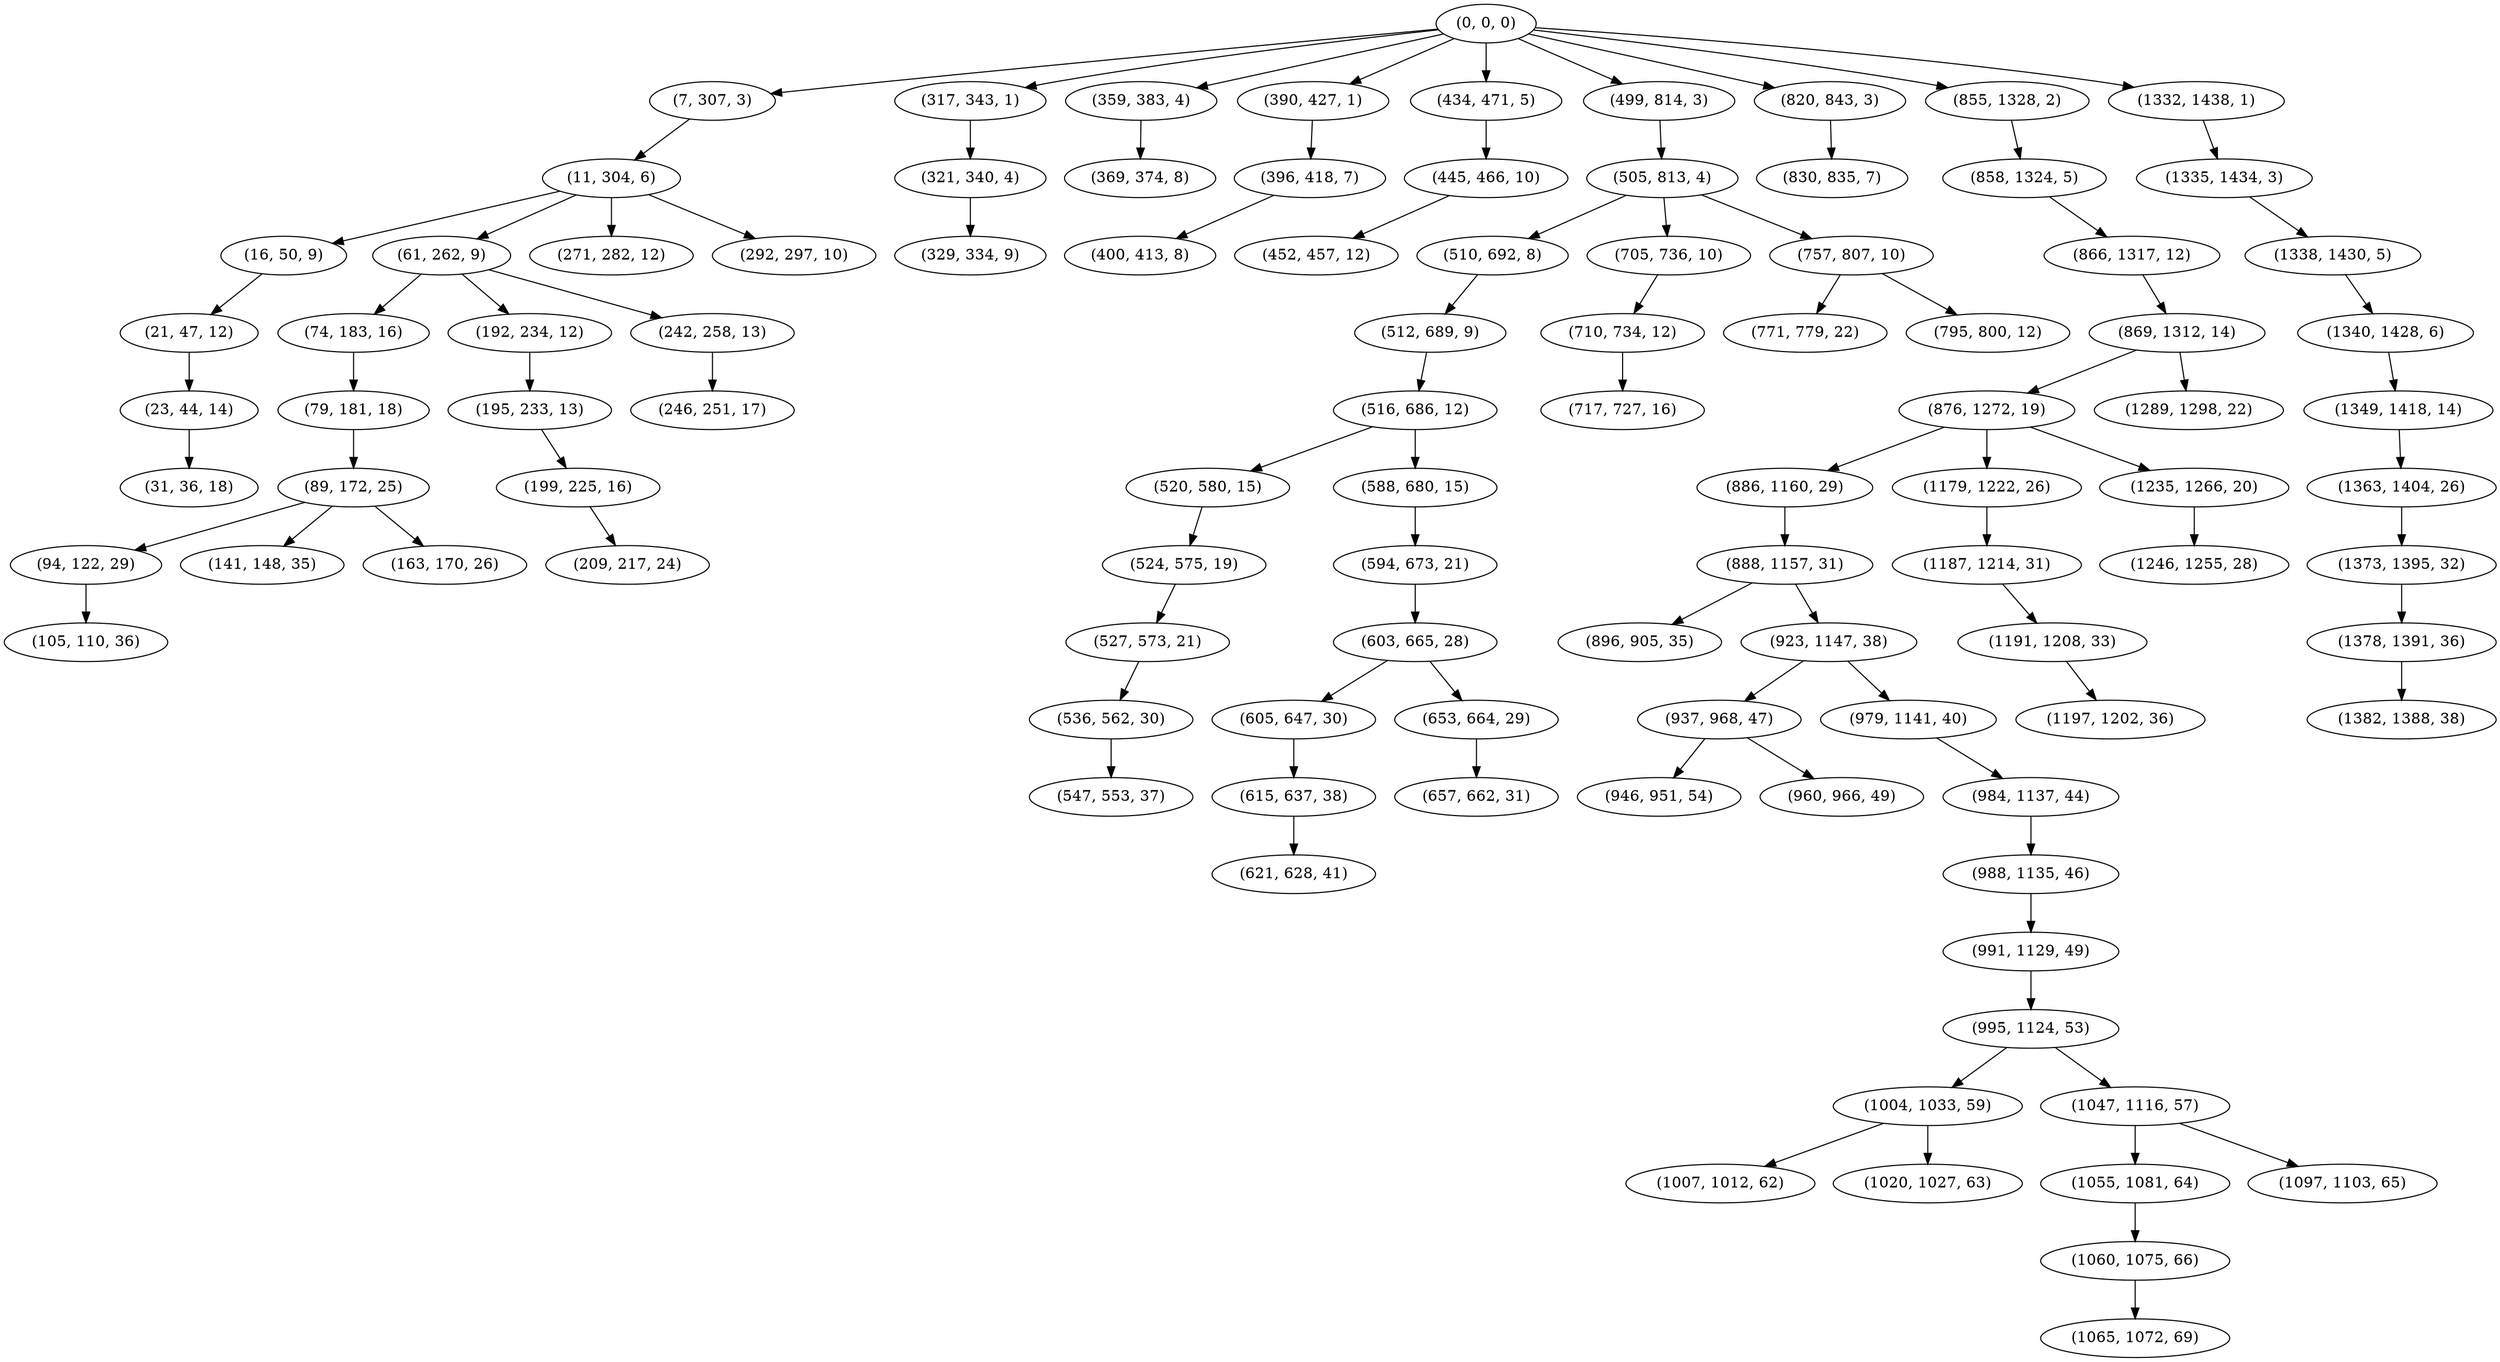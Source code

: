 digraph tree {
    "(0, 0, 0)";
    "(7, 307, 3)";
    "(11, 304, 6)";
    "(16, 50, 9)";
    "(21, 47, 12)";
    "(23, 44, 14)";
    "(31, 36, 18)";
    "(61, 262, 9)";
    "(74, 183, 16)";
    "(79, 181, 18)";
    "(89, 172, 25)";
    "(94, 122, 29)";
    "(105, 110, 36)";
    "(141, 148, 35)";
    "(163, 170, 26)";
    "(192, 234, 12)";
    "(195, 233, 13)";
    "(199, 225, 16)";
    "(209, 217, 24)";
    "(242, 258, 13)";
    "(246, 251, 17)";
    "(271, 282, 12)";
    "(292, 297, 10)";
    "(317, 343, 1)";
    "(321, 340, 4)";
    "(329, 334, 9)";
    "(359, 383, 4)";
    "(369, 374, 8)";
    "(390, 427, 1)";
    "(396, 418, 7)";
    "(400, 413, 8)";
    "(434, 471, 5)";
    "(445, 466, 10)";
    "(452, 457, 12)";
    "(499, 814, 3)";
    "(505, 813, 4)";
    "(510, 692, 8)";
    "(512, 689, 9)";
    "(516, 686, 12)";
    "(520, 580, 15)";
    "(524, 575, 19)";
    "(527, 573, 21)";
    "(536, 562, 30)";
    "(547, 553, 37)";
    "(588, 680, 15)";
    "(594, 673, 21)";
    "(603, 665, 28)";
    "(605, 647, 30)";
    "(615, 637, 38)";
    "(621, 628, 41)";
    "(653, 664, 29)";
    "(657, 662, 31)";
    "(705, 736, 10)";
    "(710, 734, 12)";
    "(717, 727, 16)";
    "(757, 807, 10)";
    "(771, 779, 22)";
    "(795, 800, 12)";
    "(820, 843, 3)";
    "(830, 835, 7)";
    "(855, 1328, 2)";
    "(858, 1324, 5)";
    "(866, 1317, 12)";
    "(869, 1312, 14)";
    "(876, 1272, 19)";
    "(886, 1160, 29)";
    "(888, 1157, 31)";
    "(896, 905, 35)";
    "(923, 1147, 38)";
    "(937, 968, 47)";
    "(946, 951, 54)";
    "(960, 966, 49)";
    "(979, 1141, 40)";
    "(984, 1137, 44)";
    "(988, 1135, 46)";
    "(991, 1129, 49)";
    "(995, 1124, 53)";
    "(1004, 1033, 59)";
    "(1007, 1012, 62)";
    "(1020, 1027, 63)";
    "(1047, 1116, 57)";
    "(1055, 1081, 64)";
    "(1060, 1075, 66)";
    "(1065, 1072, 69)";
    "(1097, 1103, 65)";
    "(1179, 1222, 26)";
    "(1187, 1214, 31)";
    "(1191, 1208, 33)";
    "(1197, 1202, 36)";
    "(1235, 1266, 20)";
    "(1246, 1255, 28)";
    "(1289, 1298, 22)";
    "(1332, 1438, 1)";
    "(1335, 1434, 3)";
    "(1338, 1430, 5)";
    "(1340, 1428, 6)";
    "(1349, 1418, 14)";
    "(1363, 1404, 26)";
    "(1373, 1395, 32)";
    "(1378, 1391, 36)";
    "(1382, 1388, 38)";
    "(0, 0, 0)" -> "(7, 307, 3)";
    "(0, 0, 0)" -> "(317, 343, 1)";
    "(0, 0, 0)" -> "(359, 383, 4)";
    "(0, 0, 0)" -> "(390, 427, 1)";
    "(0, 0, 0)" -> "(434, 471, 5)";
    "(0, 0, 0)" -> "(499, 814, 3)";
    "(0, 0, 0)" -> "(820, 843, 3)";
    "(0, 0, 0)" -> "(855, 1328, 2)";
    "(0, 0, 0)" -> "(1332, 1438, 1)";
    "(7, 307, 3)" -> "(11, 304, 6)";
    "(11, 304, 6)" -> "(16, 50, 9)";
    "(11, 304, 6)" -> "(61, 262, 9)";
    "(11, 304, 6)" -> "(271, 282, 12)";
    "(11, 304, 6)" -> "(292, 297, 10)";
    "(16, 50, 9)" -> "(21, 47, 12)";
    "(21, 47, 12)" -> "(23, 44, 14)";
    "(23, 44, 14)" -> "(31, 36, 18)";
    "(61, 262, 9)" -> "(74, 183, 16)";
    "(61, 262, 9)" -> "(192, 234, 12)";
    "(61, 262, 9)" -> "(242, 258, 13)";
    "(74, 183, 16)" -> "(79, 181, 18)";
    "(79, 181, 18)" -> "(89, 172, 25)";
    "(89, 172, 25)" -> "(94, 122, 29)";
    "(89, 172, 25)" -> "(141, 148, 35)";
    "(89, 172, 25)" -> "(163, 170, 26)";
    "(94, 122, 29)" -> "(105, 110, 36)";
    "(192, 234, 12)" -> "(195, 233, 13)";
    "(195, 233, 13)" -> "(199, 225, 16)";
    "(199, 225, 16)" -> "(209, 217, 24)";
    "(242, 258, 13)" -> "(246, 251, 17)";
    "(317, 343, 1)" -> "(321, 340, 4)";
    "(321, 340, 4)" -> "(329, 334, 9)";
    "(359, 383, 4)" -> "(369, 374, 8)";
    "(390, 427, 1)" -> "(396, 418, 7)";
    "(396, 418, 7)" -> "(400, 413, 8)";
    "(434, 471, 5)" -> "(445, 466, 10)";
    "(445, 466, 10)" -> "(452, 457, 12)";
    "(499, 814, 3)" -> "(505, 813, 4)";
    "(505, 813, 4)" -> "(510, 692, 8)";
    "(505, 813, 4)" -> "(705, 736, 10)";
    "(505, 813, 4)" -> "(757, 807, 10)";
    "(510, 692, 8)" -> "(512, 689, 9)";
    "(512, 689, 9)" -> "(516, 686, 12)";
    "(516, 686, 12)" -> "(520, 580, 15)";
    "(516, 686, 12)" -> "(588, 680, 15)";
    "(520, 580, 15)" -> "(524, 575, 19)";
    "(524, 575, 19)" -> "(527, 573, 21)";
    "(527, 573, 21)" -> "(536, 562, 30)";
    "(536, 562, 30)" -> "(547, 553, 37)";
    "(588, 680, 15)" -> "(594, 673, 21)";
    "(594, 673, 21)" -> "(603, 665, 28)";
    "(603, 665, 28)" -> "(605, 647, 30)";
    "(603, 665, 28)" -> "(653, 664, 29)";
    "(605, 647, 30)" -> "(615, 637, 38)";
    "(615, 637, 38)" -> "(621, 628, 41)";
    "(653, 664, 29)" -> "(657, 662, 31)";
    "(705, 736, 10)" -> "(710, 734, 12)";
    "(710, 734, 12)" -> "(717, 727, 16)";
    "(757, 807, 10)" -> "(771, 779, 22)";
    "(757, 807, 10)" -> "(795, 800, 12)";
    "(820, 843, 3)" -> "(830, 835, 7)";
    "(855, 1328, 2)" -> "(858, 1324, 5)";
    "(858, 1324, 5)" -> "(866, 1317, 12)";
    "(866, 1317, 12)" -> "(869, 1312, 14)";
    "(869, 1312, 14)" -> "(876, 1272, 19)";
    "(869, 1312, 14)" -> "(1289, 1298, 22)";
    "(876, 1272, 19)" -> "(886, 1160, 29)";
    "(876, 1272, 19)" -> "(1179, 1222, 26)";
    "(876, 1272, 19)" -> "(1235, 1266, 20)";
    "(886, 1160, 29)" -> "(888, 1157, 31)";
    "(888, 1157, 31)" -> "(896, 905, 35)";
    "(888, 1157, 31)" -> "(923, 1147, 38)";
    "(923, 1147, 38)" -> "(937, 968, 47)";
    "(923, 1147, 38)" -> "(979, 1141, 40)";
    "(937, 968, 47)" -> "(946, 951, 54)";
    "(937, 968, 47)" -> "(960, 966, 49)";
    "(979, 1141, 40)" -> "(984, 1137, 44)";
    "(984, 1137, 44)" -> "(988, 1135, 46)";
    "(988, 1135, 46)" -> "(991, 1129, 49)";
    "(991, 1129, 49)" -> "(995, 1124, 53)";
    "(995, 1124, 53)" -> "(1004, 1033, 59)";
    "(995, 1124, 53)" -> "(1047, 1116, 57)";
    "(1004, 1033, 59)" -> "(1007, 1012, 62)";
    "(1004, 1033, 59)" -> "(1020, 1027, 63)";
    "(1047, 1116, 57)" -> "(1055, 1081, 64)";
    "(1047, 1116, 57)" -> "(1097, 1103, 65)";
    "(1055, 1081, 64)" -> "(1060, 1075, 66)";
    "(1060, 1075, 66)" -> "(1065, 1072, 69)";
    "(1179, 1222, 26)" -> "(1187, 1214, 31)";
    "(1187, 1214, 31)" -> "(1191, 1208, 33)";
    "(1191, 1208, 33)" -> "(1197, 1202, 36)";
    "(1235, 1266, 20)" -> "(1246, 1255, 28)";
    "(1332, 1438, 1)" -> "(1335, 1434, 3)";
    "(1335, 1434, 3)" -> "(1338, 1430, 5)";
    "(1338, 1430, 5)" -> "(1340, 1428, 6)";
    "(1340, 1428, 6)" -> "(1349, 1418, 14)";
    "(1349, 1418, 14)" -> "(1363, 1404, 26)";
    "(1363, 1404, 26)" -> "(1373, 1395, 32)";
    "(1373, 1395, 32)" -> "(1378, 1391, 36)";
    "(1378, 1391, 36)" -> "(1382, 1388, 38)";
}
